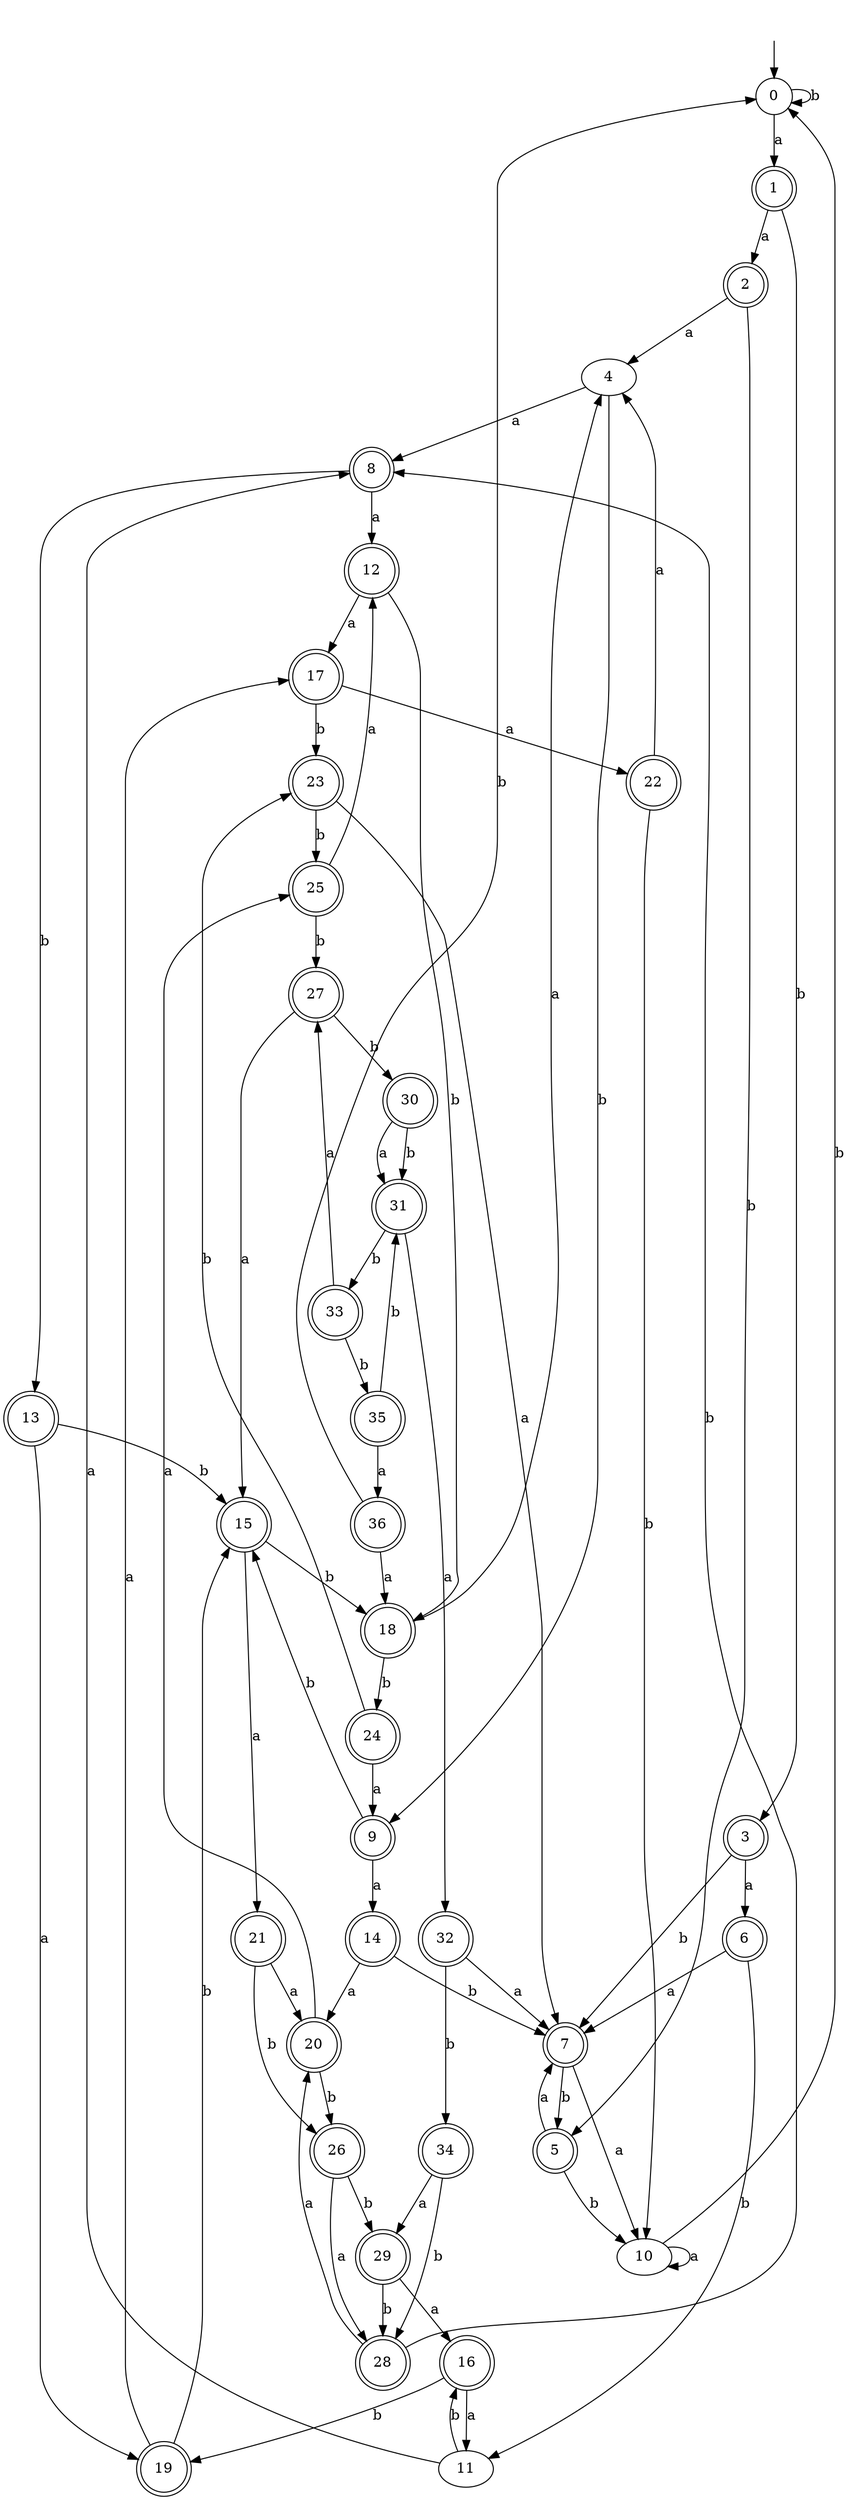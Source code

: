 digraph RandomDFA {
  __start0 [label="", shape=none];
  __start0 -> 0 [label=""];
  0 [shape=circle]
  0 -> 1 [label="a"]
  0 -> 0 [label="b"]
  1 [shape=doublecircle]
  1 -> 2 [label="a"]
  1 -> 3 [label="b"]
  2 [shape=doublecircle]
  2 -> 4 [label="a"]
  2 -> 5 [label="b"]
  3 [shape=doublecircle]
  3 -> 6 [label="a"]
  3 -> 7 [label="b"]
  4
  4 -> 8 [label="a"]
  4 -> 9 [label="b"]
  5 [shape=doublecircle]
  5 -> 7 [label="a"]
  5 -> 10 [label="b"]
  6 [shape=doublecircle]
  6 -> 7 [label="a"]
  6 -> 11 [label="b"]
  7 [shape=doublecircle]
  7 -> 10 [label="a"]
  7 -> 5 [label="b"]
  8 [shape=doublecircle]
  8 -> 12 [label="a"]
  8 -> 13 [label="b"]
  9 [shape=doublecircle]
  9 -> 14 [label="a"]
  9 -> 15 [label="b"]
  10
  10 -> 10 [label="a"]
  10 -> 0 [label="b"]
  11
  11 -> 8 [label="a"]
  11 -> 16 [label="b"]
  12 [shape=doublecircle]
  12 -> 17 [label="a"]
  12 -> 18 [label="b"]
  13 [shape=doublecircle]
  13 -> 19 [label="a"]
  13 -> 15 [label="b"]
  14 [shape=doublecircle]
  14 -> 20 [label="a"]
  14 -> 7 [label="b"]
  15 [shape=doublecircle]
  15 -> 21 [label="a"]
  15 -> 18 [label="b"]
  16 [shape=doublecircle]
  16 -> 11 [label="a"]
  16 -> 19 [label="b"]
  17 [shape=doublecircle]
  17 -> 22 [label="a"]
  17 -> 23 [label="b"]
  18 [shape=doublecircle]
  18 -> 4 [label="a"]
  18 -> 24 [label="b"]
  19 [shape=doublecircle]
  19 -> 17 [label="a"]
  19 -> 15 [label="b"]
  20 [shape=doublecircle]
  20 -> 25 [label="a"]
  20 -> 26 [label="b"]
  21 [shape=doublecircle]
  21 -> 20 [label="a"]
  21 -> 26 [label="b"]
  22 [shape=doublecircle]
  22 -> 4 [label="a"]
  22 -> 10 [label="b"]
  23 [shape=doublecircle]
  23 -> 7 [label="a"]
  23 -> 25 [label="b"]
  24 [shape=doublecircle]
  24 -> 9 [label="a"]
  24 -> 23 [label="b"]
  25 [shape=doublecircle]
  25 -> 12 [label="a"]
  25 -> 27 [label="b"]
  26 [shape=doublecircle]
  26 -> 28 [label="a"]
  26 -> 29 [label="b"]
  27 [shape=doublecircle]
  27 -> 15 [label="a"]
  27 -> 30 [label="b"]
  28 [shape=doublecircle]
  28 -> 20 [label="a"]
  28 -> 8 [label="b"]
  29 [shape=doublecircle]
  29 -> 16 [label="a"]
  29 -> 28 [label="b"]
  30 [shape=doublecircle]
  30 -> 31 [label="a"]
  30 -> 31 [label="b"]
  31 [shape=doublecircle]
  31 -> 32 [label="a"]
  31 -> 33 [label="b"]
  32 [shape=doublecircle]
  32 -> 7 [label="a"]
  32 -> 34 [label="b"]
  33 [shape=doublecircle]
  33 -> 27 [label="a"]
  33 -> 35 [label="b"]
  34 [shape=doublecircle]
  34 -> 29 [label="a"]
  34 -> 28 [label="b"]
  35 [shape=doublecircle]
  35 -> 36 [label="a"]
  35 -> 31 [label="b"]
  36 [shape=doublecircle]
  36 -> 18 [label="a"]
  36 -> 0 [label="b"]
}
